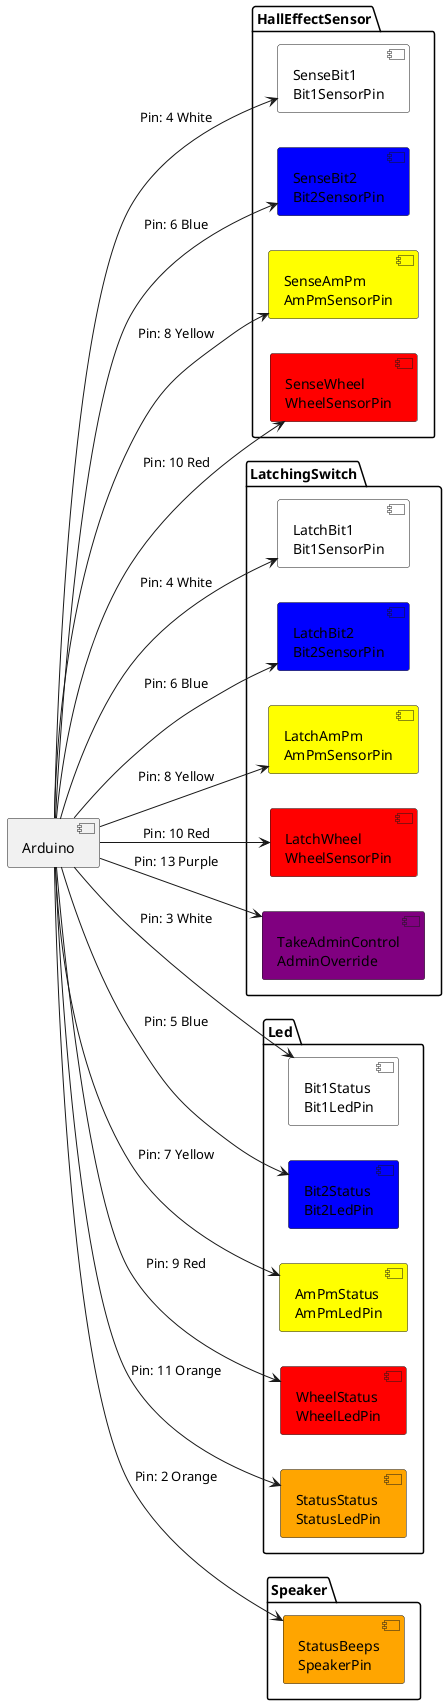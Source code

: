 @startuml
left to right direction
component Arduino


together {
    
    package "HallEffectSensor" {
          component "SenseBit1\nBit1SensorPin" as SenseBit1 #White
          component "SenseBit2\nBit2SensorPin" as SenseBit2 #Blue
          component "SenseAmPm\nAmPmSensorPin" as SenseAmPm #Yellow
          component "SenseWheel\nWheelSensorPin" as SenseWheel #Red
    }
        
    package "LatchingSwitch" {
          component "LatchBit1\nBit1SensorPin" as LatchBit1 #White
          component "LatchBit2\nBit2SensorPin" as LatchBit2 #Blue
          component "LatchAmPm\nAmPmSensorPin" as LatchAmPm #Yellow
          component "LatchWheel\nWheelSensorPin" as LatchWheel #Red
          component "TakeAdminControl\nAdminOverride" as TakeAdminControl #Purple
    }
    
    package "Led" {
          component "Bit1Status\nBit1LedPin" as Bit1Status #White
          component "Bit2Status\nBit2LedPin" as Bit2Status #Blue
          component "AmPmStatus\nAmPmLedPin" as AmPmStatus #Yellow
          component "WheelStatus\nWheelLedPin" as WheelStatus #Red
          component "StatusStatus\nStatusLedPin" as StatusStatus #Orange
    }
            
    package "Speaker" {
          component "StatusBeeps\nSpeakerPin" as StatusBeeps #Orange
    }
}
        Arduino --> SenseBit1 : Pin: 4 White
        Arduino --> SenseBit2 : Pin: 6 Blue
        Arduino --> SenseAmPm : Pin: 8 Yellow
        Arduino --> SenseWheel : Pin: 10 Red
        Arduino --> LatchBit1 : Pin: 4 White
        Arduino --> LatchBit2 : Pin: 6 Blue
        Arduino --> LatchAmPm : Pin: 8 Yellow
        Arduino --> LatchWheel : Pin: 10 Red
        Arduino --> TakeAdminControl : Pin: 13 Purple
        Arduino --> Bit1Status : Pin: 3 White
        Arduino --> Bit2Status : Pin: 5 Blue
        Arduino --> AmPmStatus : Pin: 7 Yellow
        Arduino --> WheelStatus : Pin: 9 Red
        Arduino --> StatusStatus : Pin: 11 Orange
        Arduino --> StatusBeeps : Pin: 2 Orange

@enduml

